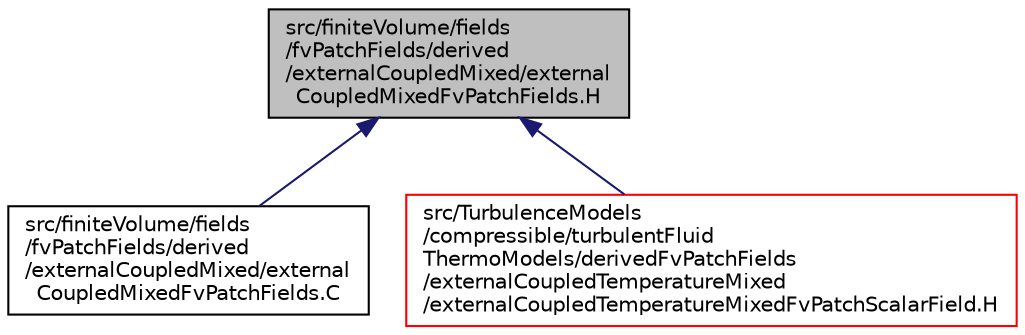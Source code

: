 digraph "src/finiteVolume/fields/fvPatchFields/derived/externalCoupledMixed/externalCoupledMixedFvPatchFields.H"
{
  bgcolor="transparent";
  edge [fontname="Helvetica",fontsize="10",labelfontname="Helvetica",labelfontsize="10"];
  node [fontname="Helvetica",fontsize="10",shape=record];
  Node1 [label="src/finiteVolume/fields\l/fvPatchFields/derived\l/externalCoupledMixed/external\lCoupledMixedFvPatchFields.H",height=0.2,width=0.4,color="black", fillcolor="grey75", style="filled", fontcolor="black"];
  Node1 -> Node2 [dir="back",color="midnightblue",fontsize="10",style="solid",fontname="Helvetica"];
  Node2 [label="src/finiteVolume/fields\l/fvPatchFields/derived\l/externalCoupledMixed/external\lCoupledMixedFvPatchFields.C",height=0.2,width=0.4,color="black",URL="$a05444.html"];
  Node1 -> Node3 [dir="back",color="midnightblue",fontsize="10",style="solid",fontname="Helvetica"];
  Node3 [label="src/TurbulenceModels\l/compressible/turbulentFluid\lThermoModels/derivedFvPatchFields\l/externalCoupledTemperatureMixed\l/externalCoupledTemperatureMixedFvPatchScalarField.H",height=0.2,width=0.4,color="red",URL="$a10670.html"];
}
